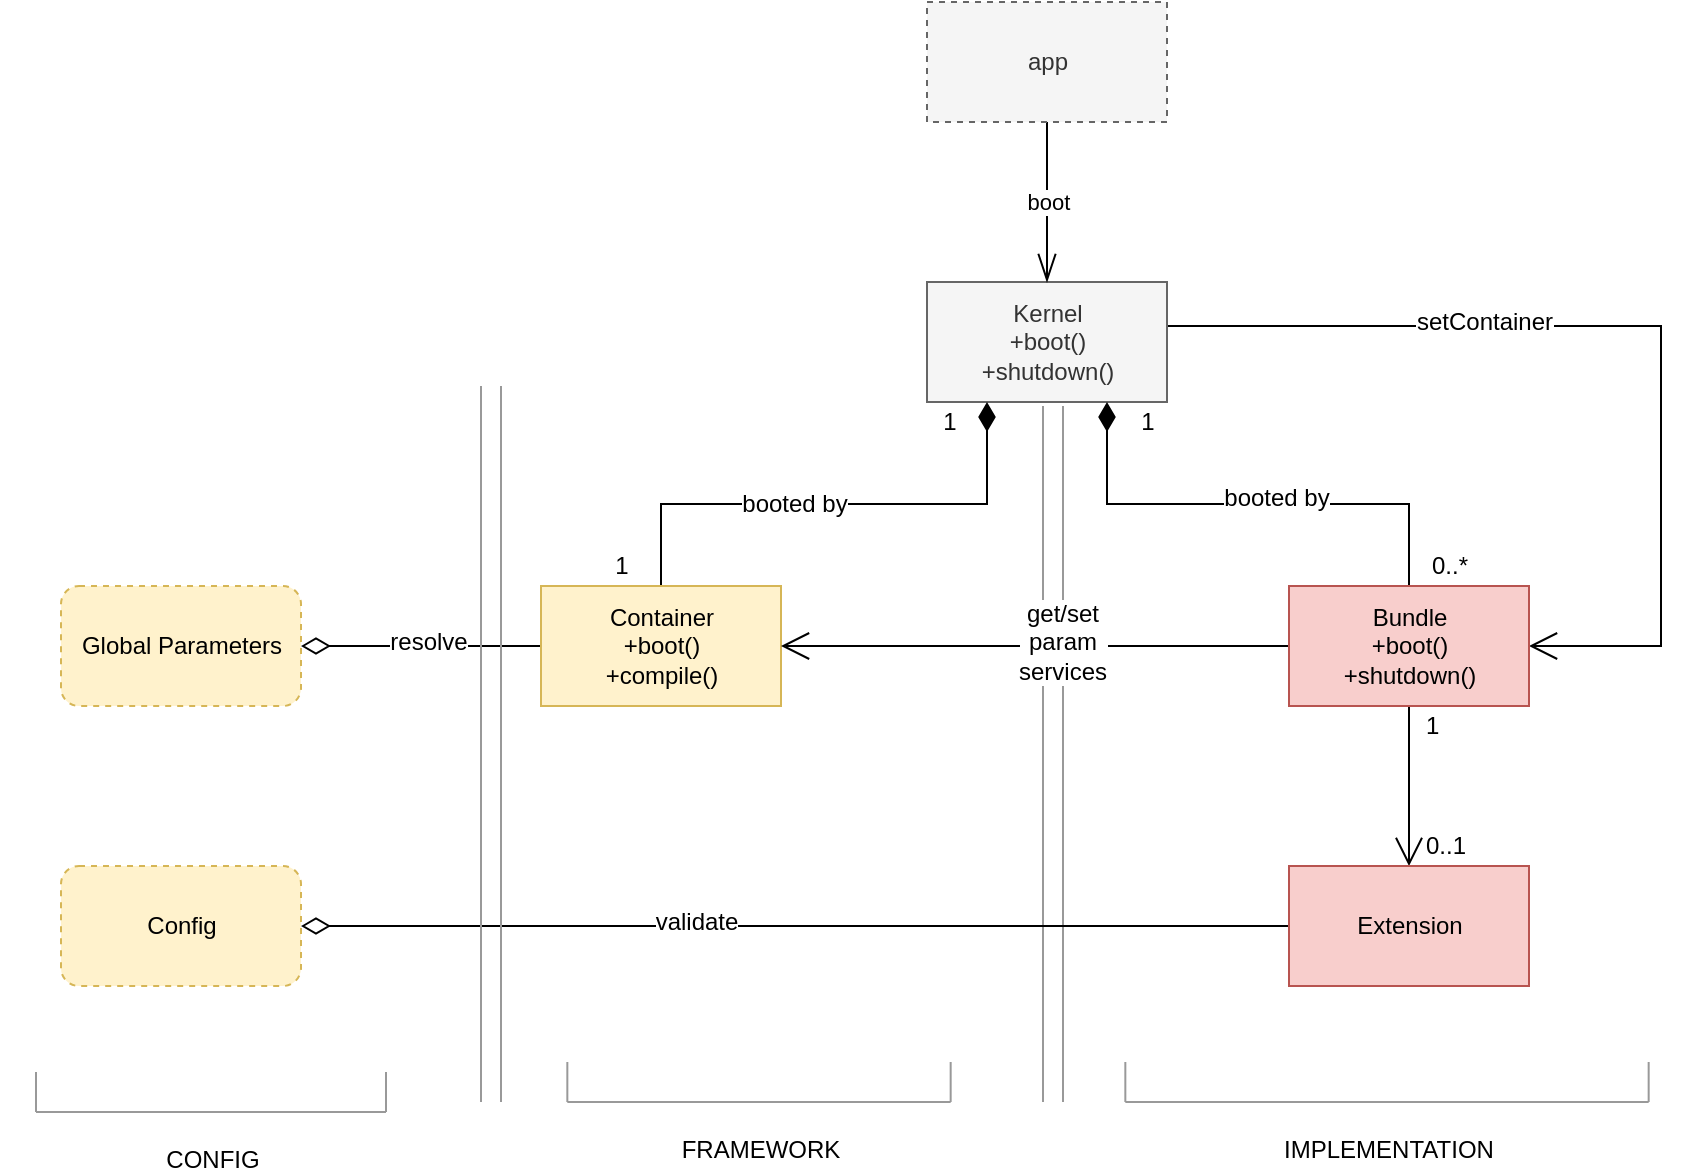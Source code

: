 <mxfile version="12.1.0" type="device" pages="1"><diagram id="nJn8zUnDOjRd3zLMZnob" name="Page-1"><mxGraphModel dx="1820" dy="1280" grid="1" gridSize="10" guides="1" tooltips="1" connect="1" arrows="1" fold="1" page="1" pageScale="1" pageWidth="1169" pageHeight="827" math="0" shadow="0"><root><mxCell id="0"/><mxCell id="1" parent="0"/><mxCell id="5zfU56Lt-RfnvvmaHz3Y-76" value="" style="group" vertex="1" connectable="0" parent="1"><mxGeometry x="669.5" y="332" width="25" height="348" as="geometry"/></mxCell><mxCell id="5zfU56Lt-RfnvvmaHz3Y-77" value="" style="verticalLabelPosition=bottom;shadow=0;dashed=0;align=center;html=1;verticalAlign=top;strokeWidth=1;shape=mxgraph.mockup.markup.line;strokeColor=#999999;direction=north;rounded=1;glass=0;comic=0;" vertex="1" parent="5zfU56Lt-RfnvvmaHz3Y-76"><mxGeometry width="20" height="348" as="geometry"/></mxCell><mxCell id="5zfU56Lt-RfnvvmaHz3Y-78" value="" style="verticalLabelPosition=bottom;shadow=0;dashed=0;align=center;html=1;verticalAlign=top;strokeWidth=1;shape=mxgraph.mockup.markup.line;strokeColor=#999999;direction=north;rounded=1;glass=0;comic=0;" vertex="1" parent="5zfU56Lt-RfnvvmaHz3Y-76"><mxGeometry x="15" width="10" height="348" as="geometry"/></mxCell><mxCell id="5zfU56Lt-RfnvvmaHz3Y-51" style="edgeStyle=orthogonalEdgeStyle;rounded=0;orthogonalLoop=1;jettySize=auto;html=1;exitX=1;exitY=0.5;exitDx=0;exitDy=0;entryX=1;entryY=0.5;entryDx=0;entryDy=0;endArrow=open;endFill=0;endSize=12;strokeWidth=1;" edge="1" parent="1" source="5zfU56Lt-RfnvvmaHz3Y-1" target="5zfU56Lt-RfnvvmaHz3Y-4"><mxGeometry relative="1" as="geometry"><Array as="points"><mxPoint x="988.5" y="292"/><mxPoint x="988.5" y="452"/></Array></mxGeometry></mxCell><mxCell id="5zfU56Lt-RfnvvmaHz3Y-52" value="setContainer" style="text;html=1;resizable=0;points=[];align=center;verticalAlign=middle;labelBackgroundColor=#ffffff;" vertex="1" connectable="0" parent="5zfU56Lt-RfnvvmaHz3Y-51"><mxGeometry x="-0.309" y="2" relative="1" as="geometry"><mxPoint as="offset"/></mxGeometry></mxCell><mxCell id="5zfU56Lt-RfnvvmaHz3Y-1" value="Kernel&lt;br&gt;+boot()&lt;br&gt;+shutdown()" style="rounded=0;whiteSpace=wrap;html=1;fillColor=#f5f5f5;strokeColor=#666666;fontColor=#333333;" vertex="1" parent="1"><mxGeometry x="621.5" y="270" width="120" height="60" as="geometry"/></mxCell><mxCell id="5zfU56Lt-RfnvvmaHz3Y-36" value="boot" style="edgeStyle=orthogonalEdgeStyle;rounded=0;orthogonalLoop=1;jettySize=auto;html=1;endArrow=openThin;endFill=0;endSize=12;strokeWidth=1;" edge="1" parent="1" source="5zfU56Lt-RfnvvmaHz3Y-34" target="5zfU56Lt-RfnvvmaHz3Y-1"><mxGeometry relative="1" as="geometry"/></mxCell><mxCell id="5zfU56Lt-RfnvvmaHz3Y-34" value="app" style="rounded=0;whiteSpace=wrap;html=1;fillColor=#f5f5f5;strokeColor=#666666;fontColor=#333333;dashed=1;" vertex="1" parent="1"><mxGeometry x="621.5" y="130" width="120" height="60" as="geometry"/></mxCell><mxCell id="5zfU56Lt-RfnvvmaHz3Y-13" style="edgeStyle=orthogonalEdgeStyle;orthogonalLoop=1;jettySize=auto;html=1;exitX=0.5;exitY=0;exitDx=0;exitDy=0;entryX=0.25;entryY=1;entryDx=0;entryDy=0;endArrow=diamondThin;endFill=1;strokeWidth=1;rounded=0;endSize=12;" edge="1" parent="1" source="5zfU56Lt-RfnvvmaHz3Y-2" target="5zfU56Lt-RfnvvmaHz3Y-1"><mxGeometry relative="1" as="geometry"/></mxCell><mxCell id="5zfU56Lt-RfnvvmaHz3Y-33" value="booted by" style="text;html=1;resizable=0;points=[];align=center;verticalAlign=middle;labelBackgroundColor=#ffffff;" vertex="1" connectable="0" parent="5zfU56Lt-RfnvvmaHz3Y-13"><mxGeometry x="-0.158" relative="1" as="geometry"><mxPoint as="offset"/></mxGeometry></mxCell><mxCell id="5zfU56Lt-RfnvvmaHz3Y-18" style="edgeStyle=orthogonalEdgeStyle;rounded=0;orthogonalLoop=1;jettySize=auto;html=1;exitX=0;exitY=0.5;exitDx=0;exitDy=0;entryX=1;entryY=0.5;entryDx=0;entryDy=0;endArrow=diamondThin;endFill=0;endSize=12;strokeWidth=1;" edge="1" parent="1" source="5zfU56Lt-RfnvvmaHz3Y-2" target="5zfU56Lt-RfnvvmaHz3Y-17"><mxGeometry relative="1" as="geometry"/></mxCell><mxCell id="5zfU56Lt-RfnvvmaHz3Y-58" value="resolve" style="text;html=1;resizable=0;points=[];align=center;verticalAlign=middle;labelBackgroundColor=#ffffff;" vertex="1" connectable="0" parent="5zfU56Lt-RfnvvmaHz3Y-18"><mxGeometry x="-0.05" y="-2" relative="1" as="geometry"><mxPoint as="offset"/></mxGeometry></mxCell><mxCell id="5zfU56Lt-RfnvvmaHz3Y-2" value="Container&lt;br&gt;+boot()&lt;br&gt;+compile()" style="rounded=0;whiteSpace=wrap;html=1;fillColor=#fff2cc;strokeColor=#d6b656;" vertex="1" parent="1"><mxGeometry x="428.5" y="422" width="120" height="60" as="geometry"/></mxCell><mxCell id="5zfU56Lt-RfnvvmaHz3Y-14" style="edgeStyle=orthogonalEdgeStyle;rounded=0;orthogonalLoop=1;jettySize=auto;html=1;exitX=0.5;exitY=0;exitDx=0;exitDy=0;entryX=0.75;entryY=1;entryDx=0;entryDy=0;endArrow=diamondThin;endFill=1;endSize=12;strokeWidth=1;" edge="1" parent="1" source="5zfU56Lt-RfnvvmaHz3Y-4" target="5zfU56Lt-RfnvvmaHz3Y-1"><mxGeometry relative="1" as="geometry"/></mxCell><mxCell id="5zfU56Lt-RfnvvmaHz3Y-31" value="booted by" style="text;html=1;resizable=0;points=[];align=center;verticalAlign=middle;labelBackgroundColor=#ffffff;" vertex="1" connectable="0" parent="5zfU56Lt-RfnvvmaHz3Y-14"><mxGeometry x="-0.11" y="-3" relative="1" as="geometry"><mxPoint as="offset"/></mxGeometry></mxCell><mxCell id="5zfU56Lt-RfnvvmaHz3Y-15" style="edgeStyle=orthogonalEdgeStyle;rounded=0;orthogonalLoop=1;jettySize=auto;html=1;exitX=0;exitY=0.5;exitDx=0;exitDy=0;entryX=1;entryY=0.5;entryDx=0;entryDy=0;endArrow=open;endFill=0;endSize=12;strokeWidth=1;" edge="1" parent="1" source="5zfU56Lt-RfnvvmaHz3Y-4" target="5zfU56Lt-RfnvvmaHz3Y-2"><mxGeometry relative="1" as="geometry"/></mxCell><mxCell id="5zfU56Lt-RfnvvmaHz3Y-26" value="get/set&lt;br&gt;param&lt;br&gt;services" style="text;html=1;resizable=0;points=[];align=center;verticalAlign=middle;labelBackgroundColor=#ffffff;" vertex="1" connectable="0" parent="5zfU56Lt-RfnvvmaHz3Y-15"><mxGeometry x="-0.108" y="-2" relative="1" as="geometry"><mxPoint as="offset"/></mxGeometry></mxCell><mxCell id="5zfU56Lt-RfnvvmaHz3Y-54" value="" style="edgeStyle=orthogonalEdgeStyle;rounded=0;orthogonalLoop=1;jettySize=auto;html=1;endArrow=open;endFill=0;endSize=12;strokeWidth=1;" edge="1" parent="1" source="5zfU56Lt-RfnvvmaHz3Y-4" target="5zfU56Lt-RfnvvmaHz3Y-53"><mxGeometry relative="1" as="geometry"/></mxCell><mxCell id="5zfU56Lt-RfnvvmaHz3Y-4" value="Bundle&lt;br&gt;+boot()&lt;br&gt;+shutdown()" style="rounded=0;whiteSpace=wrap;html=1;fillColor=#f8cecc;strokeColor=#b85450;" vertex="1" parent="1"><mxGeometry x="802.5" y="422" width="120" height="60" as="geometry"/></mxCell><mxCell id="5zfU56Lt-RfnvvmaHz3Y-55" style="edgeStyle=orthogonalEdgeStyle;rounded=0;orthogonalLoop=1;jettySize=auto;html=1;exitX=0;exitY=0.5;exitDx=0;exitDy=0;entryX=1;entryY=0.5;entryDx=0;entryDy=0;endArrow=diamondThin;endFill=0;endSize=12;strokeWidth=1;" edge="1" parent="1" source="5zfU56Lt-RfnvvmaHz3Y-53" target="5zfU56Lt-RfnvvmaHz3Y-19"><mxGeometry relative="1" as="geometry"/></mxCell><mxCell id="5zfU56Lt-RfnvvmaHz3Y-57" value="validate" style="text;html=1;resizable=0;points=[];align=center;verticalAlign=middle;labelBackgroundColor=#ffffff;" vertex="1" connectable="0" parent="5zfU56Lt-RfnvvmaHz3Y-55"><mxGeometry x="0.202" y="-2" relative="1" as="geometry"><mxPoint as="offset"/></mxGeometry></mxCell><mxCell id="5zfU56Lt-RfnvvmaHz3Y-53" value="Extension" style="rounded=0;whiteSpace=wrap;html=1;fillColor=#f8cecc;strokeColor=#b85450;" vertex="1" parent="1"><mxGeometry x="802.5" y="562" width="120" height="60" as="geometry"/></mxCell><mxCell id="5zfU56Lt-RfnvvmaHz3Y-17" value="Global Parameters" style="rounded=1;whiteSpace=wrap;html=1;dashed=1;fillColor=#fff2cc;strokeColor=#d6b656;" vertex="1" parent="1"><mxGeometry x="188.5" y="422" width="120" height="60" as="geometry"/></mxCell><mxCell id="5zfU56Lt-RfnvvmaHz3Y-19" value="Config" style="rounded=1;whiteSpace=wrap;html=1;dashed=1;fillColor=#fff2cc;strokeColor=#d6b656;glass=0;comic=0;shadow=0;" vertex="1" parent="1"><mxGeometry x="188.5" y="562" width="120" height="60" as="geometry"/></mxCell><mxCell id="5zfU56Lt-RfnvvmaHz3Y-22" value="1" style="text;html=1;strokeColor=none;fillColor=none;align=center;verticalAlign=middle;whiteSpace=wrap;rounded=0;" vertex="1" parent="1"><mxGeometry x="612.5" y="330" width="40" height="20" as="geometry"/></mxCell><mxCell id="5zfU56Lt-RfnvvmaHz3Y-23" value="1" style="text;html=1;strokeColor=none;fillColor=none;align=center;verticalAlign=middle;whiteSpace=wrap;rounded=0;" vertex="1" parent="1"><mxGeometry x="711.5" y="330" width="40" height="20" as="geometry"/></mxCell><mxCell id="5zfU56Lt-RfnvvmaHz3Y-24" value="1" style="text;html=1;strokeColor=none;fillColor=none;align=center;verticalAlign=middle;whiteSpace=wrap;rounded=0;" vertex="1" parent="1"><mxGeometry x="448.5" y="402" width="40" height="20" as="geometry"/></mxCell><mxCell id="5zfU56Lt-RfnvvmaHz3Y-25" value="0..*" style="text;html=1;strokeColor=none;fillColor=none;align=center;verticalAlign=middle;whiteSpace=wrap;rounded=0;" vertex="1" parent="1"><mxGeometry x="862.5" y="402" width="40" height="20" as="geometry"/></mxCell><mxCell id="5zfU56Lt-RfnvvmaHz3Y-49" value="1" style="text;html=1;resizable=0;points=[];autosize=1;align=left;verticalAlign=top;spacingTop=-4;" vertex="1" parent="1"><mxGeometry x="868.5" y="482" width="20" height="20" as="geometry"/></mxCell><mxCell id="5zfU56Lt-RfnvvmaHz3Y-56" value="0..1" style="text;html=1;resizable=0;points=[];autosize=1;align=left;verticalAlign=top;spacingTop=-4;" vertex="1" parent="1"><mxGeometry x="868.5" y="542" width="40" height="20" as="geometry"/></mxCell><mxCell id="5zfU56Lt-RfnvvmaHz3Y-72" value="" style="group" vertex="1" connectable="0" parent="1"><mxGeometry x="388.5" y="322" width="25" height="358" as="geometry"/></mxCell><mxCell id="5zfU56Lt-RfnvvmaHz3Y-70" value="" style="verticalLabelPosition=bottom;shadow=0;dashed=0;align=center;html=1;verticalAlign=top;strokeWidth=1;shape=mxgraph.mockup.markup.line;strokeColor=#999999;direction=north;rounded=1;glass=0;comic=0;" vertex="1" parent="5zfU56Lt-RfnvvmaHz3Y-72"><mxGeometry width="20" height="358" as="geometry"/></mxCell><mxCell id="5zfU56Lt-RfnvvmaHz3Y-71" value="" style="verticalLabelPosition=bottom;shadow=0;dashed=0;align=center;html=1;verticalAlign=top;strokeWidth=1;shape=mxgraph.mockup.markup.line;strokeColor=#999999;direction=north;rounded=1;glass=0;comic=0;" vertex="1" parent="5zfU56Lt-RfnvvmaHz3Y-72"><mxGeometry x="15" width="10" height="358" as="geometry"/></mxCell><mxCell id="5zfU56Lt-RfnvvmaHz3Y-83" value="" style="group" vertex="1" connectable="0" parent="1"><mxGeometry x="158.5" y="665" width="210" height="30" as="geometry"/></mxCell><mxCell id="5zfU56Lt-RfnvvmaHz3Y-80" value="CONFIG" style="verticalLabelPosition=bottom;shadow=0;dashed=0;align=center;html=1;verticalAlign=top;strokeWidth=1;shape=mxgraph.mockup.markup.line;strokeColor=#999999;rounded=1;glass=0;comic=0;" vertex="1" parent="5zfU56Lt-RfnvvmaHz3Y-83"><mxGeometry x="17.5" y="10" width="175.0" height="20" as="geometry"/></mxCell><mxCell id="5zfU56Lt-RfnvvmaHz3Y-81" value="" style="verticalLabelPosition=bottom;shadow=0;dashed=0;align=center;html=1;verticalAlign=top;strokeWidth=1;shape=mxgraph.mockup.markup.line;strokeColor=#999999;direction=north;rounded=1;glass=0;comic=0;" vertex="1" parent="5zfU56Lt-RfnvvmaHz3Y-83"><mxGeometry width="35" height="20" as="geometry"/></mxCell><mxCell id="5zfU56Lt-RfnvvmaHz3Y-82" value="" style="verticalLabelPosition=bottom;shadow=0;dashed=0;align=center;html=1;verticalAlign=top;strokeWidth=1;shape=mxgraph.mockup.markup.line;strokeColor=#999999;direction=north;rounded=1;glass=0;comic=0;" vertex="1" parent="5zfU56Lt-RfnvvmaHz3Y-83"><mxGeometry x="175.0" width="35" height="20" as="geometry"/></mxCell><mxCell id="5zfU56Lt-RfnvvmaHz3Y-85" value="" style="group" vertex="1" connectable="0" parent="1"><mxGeometry x="422.5" y="660" width="230" height="30" as="geometry"/></mxCell><mxCell id="5zfU56Lt-RfnvvmaHz3Y-86" value="FRAMEWORK" style="verticalLabelPosition=bottom;shadow=0;dashed=0;align=center;html=1;verticalAlign=top;strokeWidth=1;shape=mxgraph.mockup.markup.line;strokeColor=#999999;rounded=1;glass=0;comic=0;" vertex="1" parent="5zfU56Lt-RfnvvmaHz3Y-85"><mxGeometry x="19.167" y="10" width="191.667" height="20" as="geometry"/></mxCell><mxCell id="5zfU56Lt-RfnvvmaHz3Y-87" value="" style="verticalLabelPosition=bottom;shadow=0;dashed=0;align=center;html=1;verticalAlign=top;strokeWidth=1;shape=mxgraph.mockup.markup.line;strokeColor=#999999;direction=north;rounded=1;glass=0;comic=0;" vertex="1" parent="5zfU56Lt-RfnvvmaHz3Y-85"><mxGeometry width="38.333" height="20" as="geometry"/></mxCell><mxCell id="5zfU56Lt-RfnvvmaHz3Y-88" value="" style="verticalLabelPosition=bottom;shadow=0;dashed=0;align=center;html=1;verticalAlign=top;strokeWidth=1;shape=mxgraph.mockup.markup.line;strokeColor=#999999;direction=north;rounded=1;glass=0;comic=0;" vertex="1" parent="5zfU56Lt-RfnvvmaHz3Y-85"><mxGeometry x="191.667" width="38.333" height="20" as="geometry"/></mxCell><mxCell id="5zfU56Lt-RfnvvmaHz3Y-90" value="" style="group" vertex="1" connectable="0" parent="1"><mxGeometry x="694.5" y="660" width="314" height="30" as="geometry"/></mxCell><mxCell id="5zfU56Lt-RfnvvmaHz3Y-91" value="IMPLEMENTATION" style="verticalLabelPosition=bottom;shadow=0;dashed=0;align=center;html=1;verticalAlign=top;strokeWidth=1;shape=mxgraph.mockup.markup.line;strokeColor=#999999;rounded=1;glass=0;comic=0;" vertex="1" parent="5zfU56Lt-RfnvvmaHz3Y-90"><mxGeometry x="26.167" y="10" width="261.667" height="20" as="geometry"/></mxCell><mxCell id="5zfU56Lt-RfnvvmaHz3Y-92" value="" style="verticalLabelPosition=bottom;shadow=0;dashed=0;align=center;html=1;verticalAlign=top;strokeWidth=1;shape=mxgraph.mockup.markup.line;strokeColor=#999999;direction=north;rounded=1;glass=0;comic=0;" vertex="1" parent="5zfU56Lt-RfnvvmaHz3Y-90"><mxGeometry width="52.333" height="20" as="geometry"/></mxCell><mxCell id="5zfU56Lt-RfnvvmaHz3Y-93" value="" style="verticalLabelPosition=bottom;shadow=0;dashed=0;align=center;html=1;verticalAlign=top;strokeWidth=1;shape=mxgraph.mockup.markup.line;strokeColor=#999999;direction=north;rounded=1;glass=0;comic=0;" vertex="1" parent="5zfU56Lt-RfnvvmaHz3Y-90"><mxGeometry x="261.667" width="52.333" height="20" as="geometry"/></mxCell></root></mxGraphModel></diagram></mxfile>